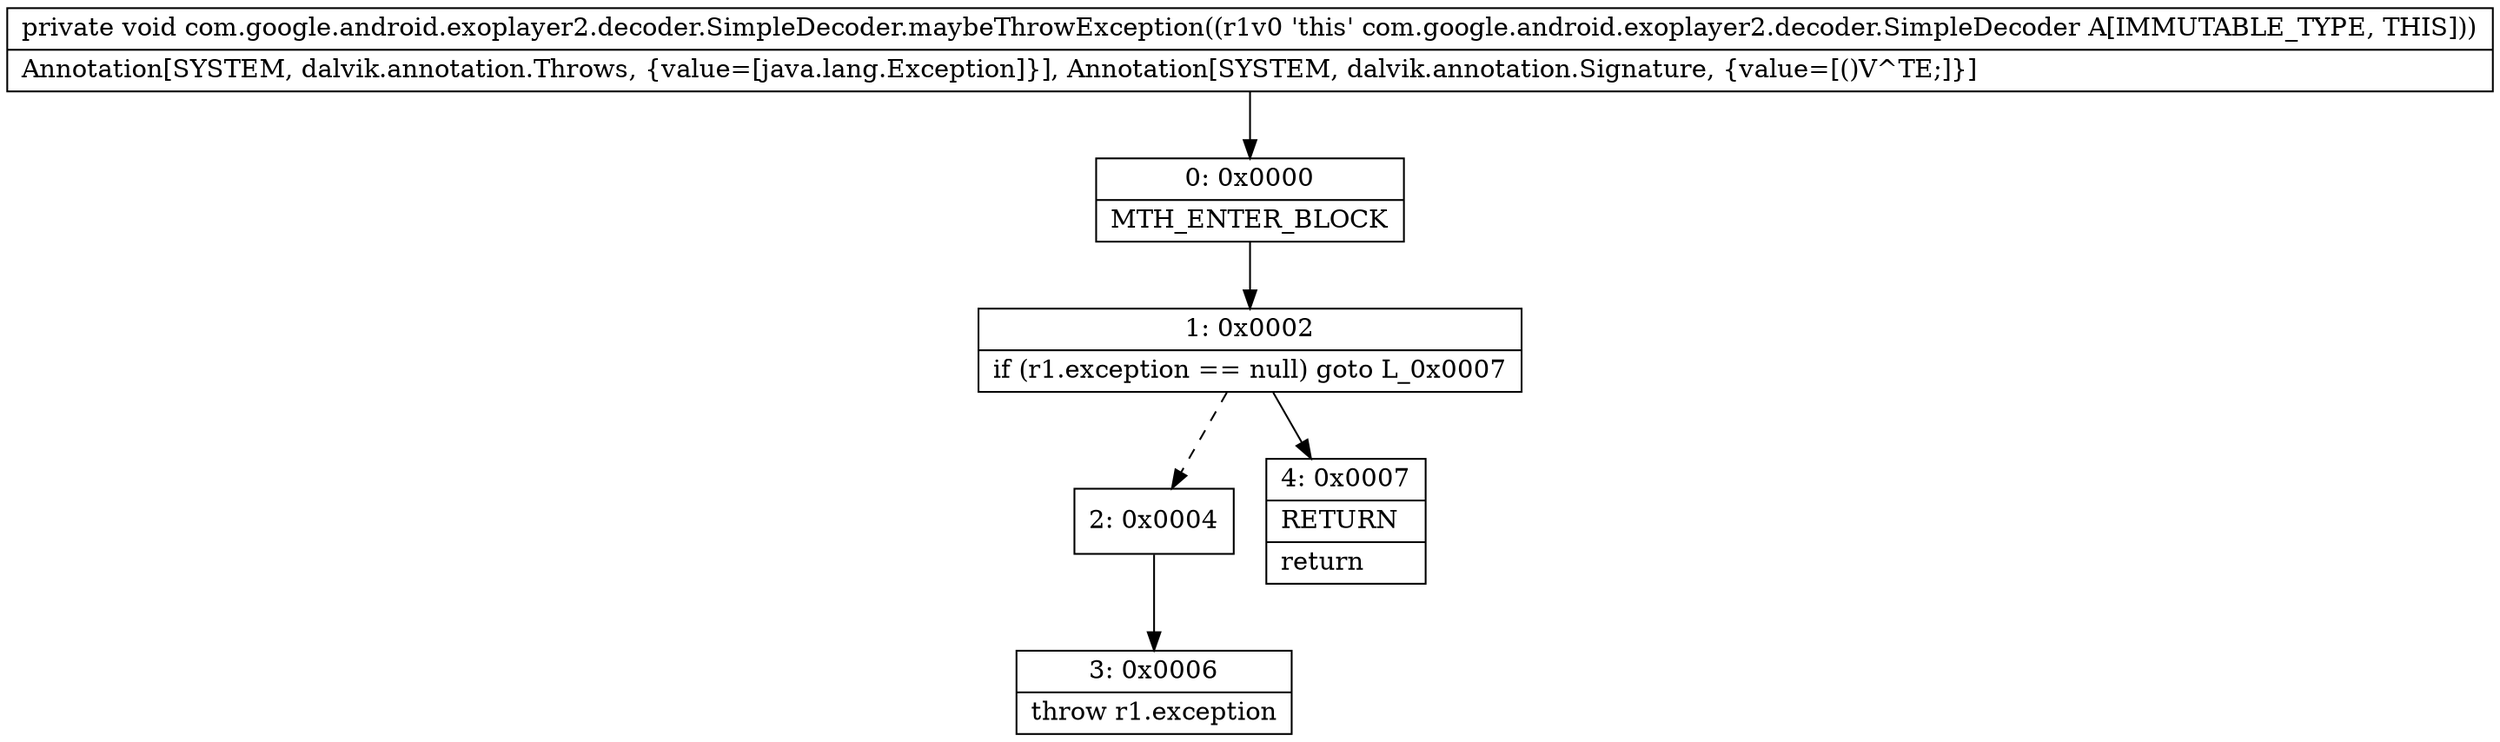 digraph "CFG forcom.google.android.exoplayer2.decoder.SimpleDecoder.maybeThrowException()V" {
Node_0 [shape=record,label="{0\:\ 0x0000|MTH_ENTER_BLOCK\l}"];
Node_1 [shape=record,label="{1\:\ 0x0002|if (r1.exception == null) goto L_0x0007\l}"];
Node_2 [shape=record,label="{2\:\ 0x0004}"];
Node_3 [shape=record,label="{3\:\ 0x0006|throw r1.exception\l}"];
Node_4 [shape=record,label="{4\:\ 0x0007|RETURN\l|return\l}"];
MethodNode[shape=record,label="{private void com.google.android.exoplayer2.decoder.SimpleDecoder.maybeThrowException((r1v0 'this' com.google.android.exoplayer2.decoder.SimpleDecoder A[IMMUTABLE_TYPE, THIS]))  | Annotation[SYSTEM, dalvik.annotation.Throws, \{value=[java.lang.Exception]\}], Annotation[SYSTEM, dalvik.annotation.Signature, \{value=[()V^TE;]\}]\l}"];
MethodNode -> Node_0;
Node_0 -> Node_1;
Node_1 -> Node_2[style=dashed];
Node_1 -> Node_4;
Node_2 -> Node_3;
}

